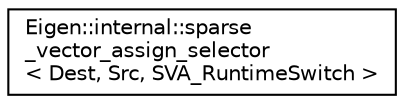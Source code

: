 digraph "Graphical Class Hierarchy"
{
  edge [fontname="Helvetica",fontsize="10",labelfontname="Helvetica",labelfontsize="10"];
  node [fontname="Helvetica",fontsize="10",shape=record];
  rankdir="LR";
  Node1 [label="Eigen::internal::sparse\l_vector_assign_selector\l\< Dest, Src, SVA_RuntimeSwitch \>",height=0.2,width=0.4,color="black", fillcolor="white", style="filled",URL="$struct_eigen_1_1internal_1_1sparse__vector__assign__selector_3_01_dest_00_01_src_00_01_s_v_a___runtime_switch_01_4.html"];
}
